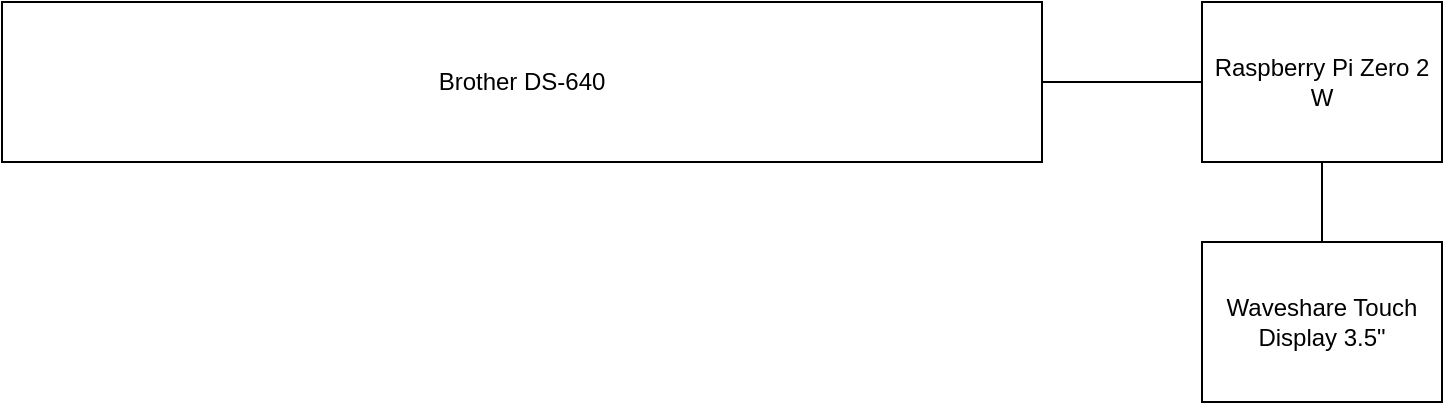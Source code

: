 <mxfile>
    <diagram id="tkdzrhrCkt2ws0vzVVDj" name="Page-1">
        <mxGraphModel dx="1588" dy="771" grid="1" gridSize="10" guides="1" tooltips="1" connect="1" arrows="1" fold="1" page="1" pageScale="1" pageWidth="850" pageHeight="1100" math="0" shadow="0">
            <root>
                <mxCell id="0"/>
                <mxCell id="1" parent="0"/>
                <mxCell id="2" value="Brother DS-640" style="rounded=0;whiteSpace=wrap;html=1;" vertex="1" parent="1">
                    <mxGeometry x="40" y="120" width="520" height="80" as="geometry"/>
                </mxCell>
                <mxCell id="3" value="Raspberry Pi Zero 2 W" style="rounded=0;whiteSpace=wrap;html=1;" vertex="1" parent="1">
                    <mxGeometry x="640" y="120" width="120" height="80" as="geometry"/>
                </mxCell>
                <mxCell id="4" value="Waveshare Touch Display 3.5&quot;" style="rounded=0;whiteSpace=wrap;html=1;" vertex="1" parent="1">
                    <mxGeometry x="640" y="240" width="120" height="80" as="geometry"/>
                </mxCell>
                <mxCell id="5" value="" style="endArrow=none;html=1;" edge="1" parent="1" source="3" target="2">
                    <mxGeometry width="50" height="50" relative="1" as="geometry">
                        <mxPoint x="400" y="310" as="sourcePoint"/>
                        <mxPoint x="450" y="260" as="targetPoint"/>
                    </mxGeometry>
                </mxCell>
                <mxCell id="6" value="" style="endArrow=none;html=1;" edge="1" parent="1" source="4" target="3">
                    <mxGeometry width="50" height="50" relative="1" as="geometry">
                        <mxPoint x="400" y="310" as="sourcePoint"/>
                        <mxPoint x="450" y="260" as="targetPoint"/>
                    </mxGeometry>
                </mxCell>
            </root>
        </mxGraphModel>
    </diagram>
</mxfile>